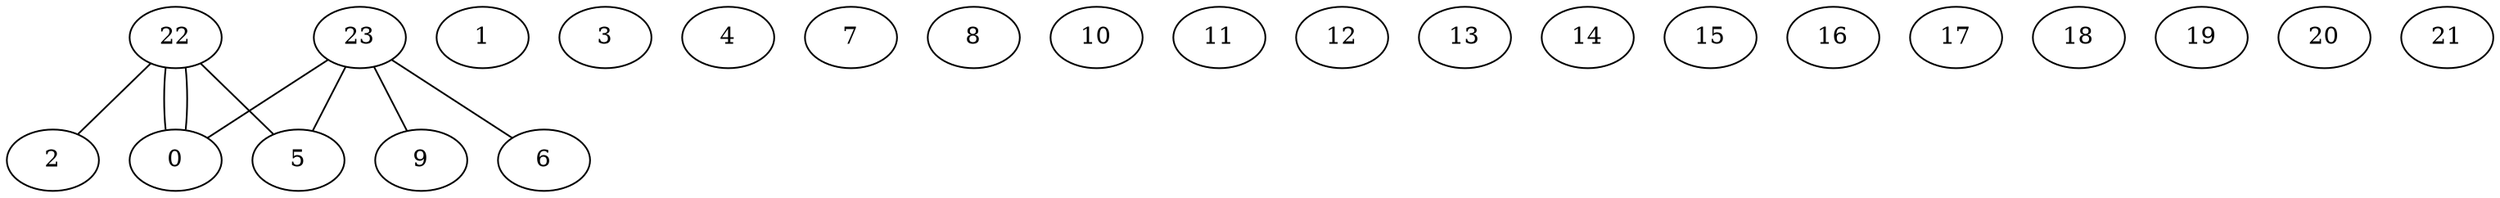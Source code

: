 graph G {
0;
1;
2;
3;
4;
5;
6;
7;
8;
9;
10;
11;
12;
13;
14;
15;
16;
17;
18;
19;
20;
21;
22;
23;
23--9 ;
23--5 ;
23--6 ;
23--0 ;
22--2 ;
22--5 ;
22--0 ;
22--0 ;
}
